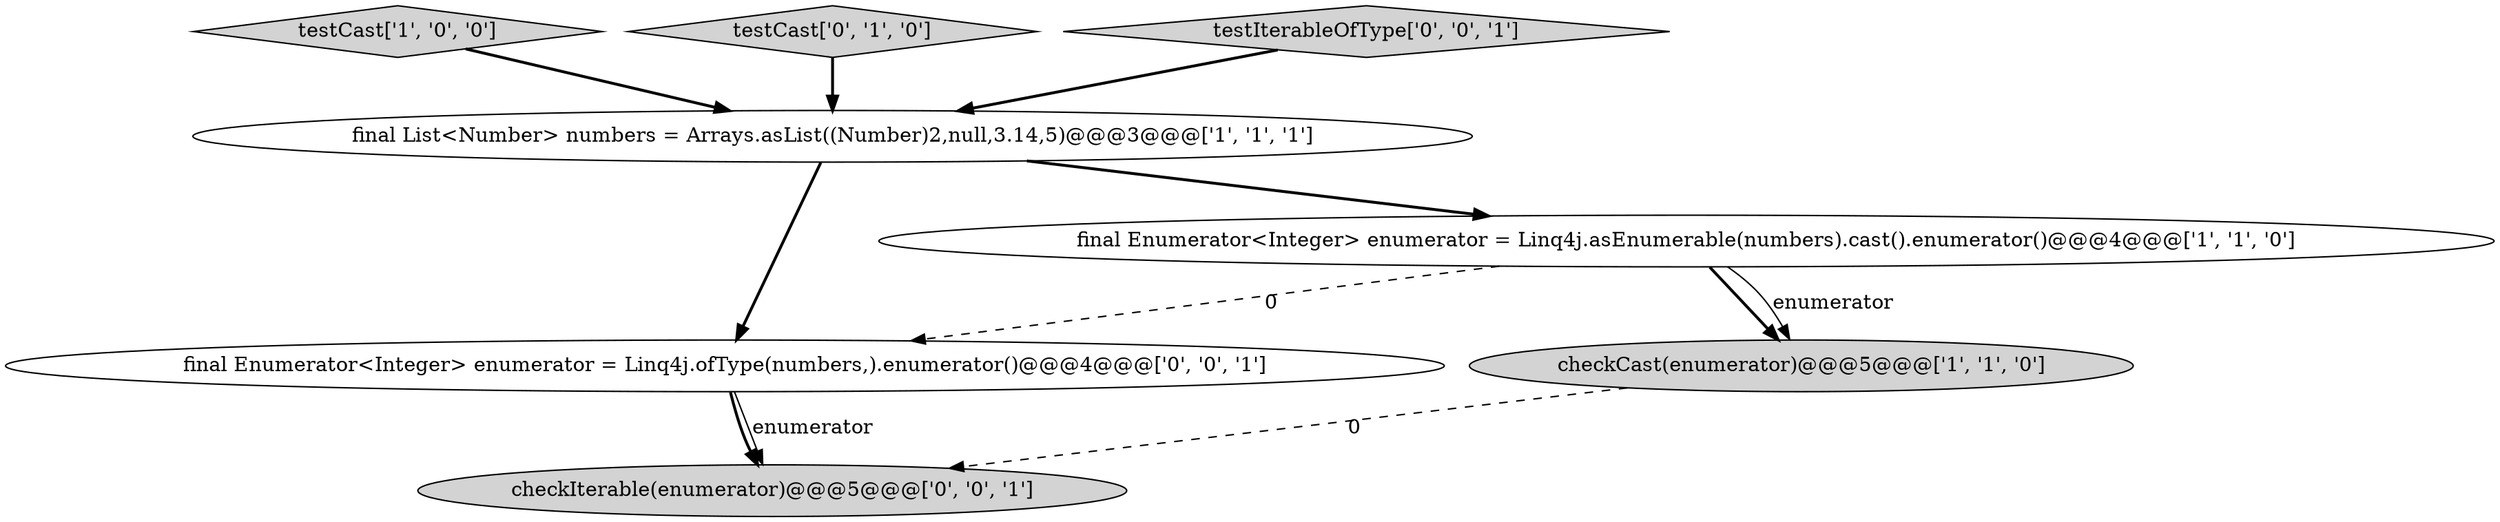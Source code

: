 digraph {
7 [style = filled, label = "final Enumerator<Integer> enumerator = Linq4j.ofType(numbers,).enumerator()@@@4@@@['0', '0', '1']", fillcolor = white, shape = ellipse image = "AAA0AAABBB3BBB"];
3 [style = filled, label = "final List<Number> numbers = Arrays.asList((Number)2,null,3.14,5)@@@3@@@['1', '1', '1']", fillcolor = white, shape = ellipse image = "AAA0AAABBB1BBB"];
5 [style = filled, label = "checkIterable(enumerator)@@@5@@@['0', '0', '1']", fillcolor = lightgray, shape = ellipse image = "AAA0AAABBB3BBB"];
2 [style = filled, label = "final Enumerator<Integer> enumerator = Linq4j.asEnumerable(numbers).cast().enumerator()@@@4@@@['1', '1', '0']", fillcolor = white, shape = ellipse image = "AAA0AAABBB1BBB"];
1 [style = filled, label = "testCast['1', '0', '0']", fillcolor = lightgray, shape = diamond image = "AAA0AAABBB1BBB"];
4 [style = filled, label = "testCast['0', '1', '0']", fillcolor = lightgray, shape = diamond image = "AAA0AAABBB2BBB"];
0 [style = filled, label = "checkCast(enumerator)@@@5@@@['1', '1', '0']", fillcolor = lightgray, shape = ellipse image = "AAA0AAABBB1BBB"];
6 [style = filled, label = "testIterableOfType['0', '0', '1']", fillcolor = lightgray, shape = diamond image = "AAA0AAABBB3BBB"];
1->3 [style = bold, label=""];
6->3 [style = bold, label=""];
4->3 [style = bold, label=""];
7->5 [style = bold, label=""];
2->0 [style = bold, label=""];
2->0 [style = solid, label="enumerator"];
7->5 [style = solid, label="enumerator"];
3->2 [style = bold, label=""];
0->5 [style = dashed, label="0"];
3->7 [style = bold, label=""];
2->7 [style = dashed, label="0"];
}
